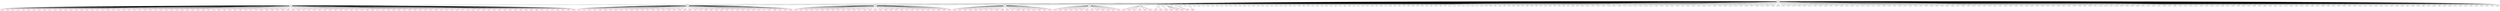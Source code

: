 graph {
n0;
n1;
n2;
n3;
n4;
n5;
n6;
n7;
n8;
n9;
n10;
n11;
n12;
n13;
n14;
n15;
n16;
n17;
n18;
n19;
n20;
n21;
n22;
n23;
n24;
n25;
n26;
n27;
n28;
n29;
n30;
n31;
n32;
n33;
n34;
n35;
n36;
n37;
n38;
n39;
n40;
n41;
n42;
n43;
n44;
n45;
n46;
n47;
n48;
n49;
n50;
n51;
n52;
n53;
n54;
n55;
n56;
n57;
n58;
n59;
n60;
n61;
n62;
n63;
n64;
n65;
n66;
n67;
n68;
n69;
n70;
n71;
n72;
n73;
n74;
n75;
n76;
n77;
n78;
n79;
n80;
n81;
n82;
n83;
n84;
n85;
n86;
n87;
n88;
n89;
n90;
n91;
n92;
n93;
n94;
n95;
n96;
n97;
n98;
n99;
n100;
n101;
n102;
n103;
n104;
n105;
n106;
n107;
n108;
n109;
n110;
n111;
n112;
n113;
n114;
n115;
n116;
n117;
n118;
n119;
n120;
n121;
n122;
n123;
n124;
n125;
n126;
n127;
n128;
n129;
n130;
n131;
n132;
n133;
n134;
n135;
n136;
n137;
n138;
n139;
n140;
n141;
n142;
n143;
n144;
n145;
n146;
n147;
n148;
n149;
n150;
n151;
n152;
n153;
n154;
n155;
n156;
n157;
n158;
n159;
n160;
n161;
n162;
n163;
n164;
n165;
n166;
n167;
n168;
n169;
n170;
n171;
n172;
n173;
n174;
n175;
n176;
n177;
n178;
n179;
n180;
n181;
n182;
n183;
n184;
n185;
n186;
n187;
n188;
n189;
n190;
n191;
n192;
n193;
n194;
n195;
n196;
n197;
n198;
n199;
n200;
n201;
n202;
n203;
n204;
n205;
n206;
n207;
n208;
n209;
n210;
n211;
n212;
n213;
n214;
n215;
n216;
n217;
n218;
n219;
n220;
n221;
n222;
n223;
n224;
n225;
n226;
n227;
n228;
n229;
n230;
n231;
n232;
n233;
n234;
n235;
n236;
n237;
n238;
n239;
n240;
n241;
n242;
n243;
n244;
n245;
n246;
n247;
n248;
n249;
n250;
n251;
n252;
n253;
n254;
n255;
n256;
n257;
n258;
n259;
n260;
n261;
n262;
n263;
n264;
n265;
n266;
n267;
n268;
n269;
n270;
n271;
n272;
n273;
n274;
n275;
n276;
n277;
n278;
n279;
n280;
n281;
n282;
n283;
n284;
n285;
n286;
n287;
n288;
n289;
n290;
n291;
n292;
n293;
n294;
n295;
n296;
n297;
n298;
n299;
n300;
n301;
n302;
n303;
n304;
n305;
n306;
n307;
n308;
n309;
n310;
n311;
n312;
n313;
n314;
n315;
n316;
n317;
n318;
n319;
n320;
n321;
n322;
n323;
n324;
n325;
n326;
n327;
n328;
n329;
n330;
n331;
n332;
n333;
n334;
n335;
n336;
n337;
n338;
n339;
n340;
n341;
n342;
n343;
n344;
n345;
n346;
n347;
n348;
n349;
n350;
n351;
n352;
n353;
n354;
n355;
n356;
n357;
n358;
n359;
n360;
n361;
n362;
n363;
n364;
n365;
n366;
n367;
n368;
n369;
n370;
n371;
n372;
n373;
n374;
n375;
n376;
n377;
n378;
n379;
n380;
n381;
n382;
n383;
n384;
n385;
n386;
n387;
n388;
n389;
n390;
n391;
n392;
n393;
n394;
n395;
n396;
n397;
n398;
n399;
n400;
n401;
n402;
n403;
n404;
n405;
n406;
n407;
n408;
n409;
n410;
n411;
n412;
n413;
n414;
n415;
n416;
n417;
n418;
n419;
n420;
n421;
n422;
n423;
n424;
n425;
n426;
n427;
n428;
n429;
n430;
n431;
n432;
n433;
n434;
n435;
n436;
n437;
n438;
n439;
n440;
n441;
n442;
n443;
n444;
n445;
n446;
n447;
n448;
n449;
n450;
n451;
n452;
n453;
n454;
n455;
n456;
n457;
n458;
n459;
n460;
n461;
n462;
n463;
n464;
n465;
n466;
n467;
n468;
n469;
n470;
n471;
n472;
n473;
n474;
n475;
n476;
n477;
n478;
n479;
n480;
n481;
n482;
n483;
n484;
n485;
n486;
n487;
n488;
n489;
n490;
n491;
n492;
n493;
n494;
n495;
n496;
n497;
n498;
n499;
n0 -- n346;
n0 -- n56;
n0 -- n497;
n0 -- n258;
n0 -- n57;
n0 -- n359;
n0 -- n171;
n0 -- n37;
n0 -- n216;
n0 -- n342;
n0 -- n449;
n0 -- n250;
n0 -- n48;
n0 -- n353;
n0 -- n26;
n0 -- n139;
n0 -- n33;
n0 -- n51;
n0 -- n118;
n0 -- n291;
n0 -- n157;
n0 -- n62;
n0 -- n197;
n0 -- n17;
n0 -- n165;
n0 -- n358;
n0 -- n30;
n0 -- n27;
n0 -- n308;
n0 -- n60;
n0 -- n10;
n0 -- n315;
n0 -- n29;
n0 -- n316;
n0 -- n138;
n0 -- n283;
n0 -- n6;
n0 -- n11;
n0 -- n446;
n0 -- n187;
n0 -- n178;
n0 -- n92;
n0 -- n13;
n0 -- n419;
n0 -- n348;
n0 -- n198;
n0 -- n200;
n0 -- n491;
n0 -- n371;
n0 -- n326;
n0 -- n431;
n0 -- n181;
n0 -- n267;
n0 -- n91;
n0 -- n66;
n0 -- n54;
n0 -- n204;
n0 -- n207;
n0 -- n39;
n0 -- n31;
n0 -- n107;
n0 -- n362;
n0 -- n114;
n0 -- n75;
n0 -- n493;
n0 -- n63;
n0 -- n53;
n0 -- n76;
n0 -- n336;
n0 -- n106;
n0 -- n112;
n0 -- n302;
n0 -- n108;
n0 -- n228;
n0 -- n457;
n0 -- n43;
n0 -- n16;
n0 -- n150;
n0 -- n287;
n0 -- n234;
n0 -- n174;
n0 -- n41;
n0 -- n177;
n0 -- n25;
n0 -- n50;
n0 -- n5;
n0 -- n81;
n0 -- n18;
n0 -- n208;
n0 -- n465;
n0 -- n21;
n0 -- n367;
n0 -- n71;
n0 -- n229;
n0 -- n475;
n0 -- n99;
n0 -- n67;
n0 -- n20;
n0 -- n275;
n0 -- n241;
n0 -- n35;
n0 -- n84;
n0 -- n87;
n0 -- n74;
n0 -- n96;
n0 -- n317;
n0 -- n159;
n0 -- n24;
n0 -- n456;
n0 -- n286;
n0 -- n418;
n0 -- n443;
n0 -- n382;
n0 -- n9;
n0 -- n167;
n0 -- n237;
n0 -- n469;
n0 -- n86;
n0 -- n392;
n0 -- n482;
n0 -- n137;
n0 -- n3;
n0 -- n153;
n0 -- n135;
n0 -- n12;
n0 -- n90;
n0 -- n98;
n0 -- n7;
n0 -- n141;
n0 -- n36;
n0 -- n215;
n0 -- n210;
n0 -- n381;
n0 -- n246;
n0 -- n136;
n0 -- n140;
n0 -- n72;
n0 -- n451;
n0 -- n65;
n0 -- n145;
n0 -- n64;
n0 -- n479;
n0 -- n70;
n0 -- n395;
n0 -- n484;
n0 -- n34;
n0 -- n162;
n0 -- n83;
n0 -- n279;
n0 -- n94;
n0 -- n168;
n0 -- n307;
n0 -- n453;
n0 -- n100;
n0 -- n97;
n0 -- n73;
n0 -- n1;
n0 -- n272;
n0 -- n8;
n0 -- n45;
n0 -- n306;
n0 -- n232;
n0 -- n19;
n0 -- n147;
n0 -- n158;
n0 -- n148;
n0 -- n113;
n0 -- n89;
n0 -- n180;
n0 -- n128;
n0 -- n199;
n0 -- n52;
n0 -- n334;
n0 -- n426;
n0 -- n14;
n0 -- n254;
n0 -- n77;
n0 -- n117;
n0 -- n142;
n0 -- n47;
n0 -- n405;
n0 -- n38;
n0 -- n373;
n0 -- n101;
n0 -- n156;
n0 -- n230;
n0 -- n80;
n0 -- n173;
n0 -- n154;
n0 -- n152;
n0 -- n190;
n0 -- n2;
n0 -- n102;
n0 -- n191;
n0 -- n414;
n0 -- n387;
n0 -- n391;
n0 -- n233;
n0 -- n454;
n0 -- n4;
n0 -- n28;
n0 -- n111;
n0 -- n209;
n0 -- n415;
n0 -- n227;
n0 -- n206;
n0 -- n44;
n0 -- n131;
n0 -- n252;
n0 -- n69;
n0 -- n22;
n0 -- n132;
n0 -- n120;
n0 -- n277;
n0 -- n398;
n0 -- n285;
n0 -- n68;
n0 -- n42;
n0 -- n310;
n0 -- n458;
n0 -- n269;
n0 -- n256;
n0 -- n499;
n0 -- n40;
n0 -- n55;
n0 -- n400;
n0 -- n93;
n0 -- n119;
n0 -- n95;
n0 -- n401;
n0 -- n59;
n0 -- n134;
n0 -- n104;
n0 -- n360;
n0 -- n149;
n0 -- n318;
n0 -- n82;
n0 -- n195;
n0 -- n417;
n0 -- n236;
n0 -- n213;
n0 -- n222;
n0 -- n46;
n0 -- n121;
n0 -- n61;
n0 -- n471;
n0 -- n32;
n0 -- n192;
n0 -- n79;
n0 -- n357;
n0 -- n406;
n0 -- n78;
n0 -- n160;
n0 -- n281;
n0 -- n467;
n0 -- n49;
n0 -- n146;
n0 -- n293;
n0 -- n58;
n0 -- n116;
n0 -- n324;
n0 -- n404;
n0 -- n103;
n0 -- n15;
n0 -- n271;
n0 -- n143;
n0 -- n151;
n0 -- n203;
n0 -- n23;
n0 -- n88;
n0 -- n163;
n0 -- n85;
n0 -- n144;
n1 -- n329;
n1 -- n0;
n1 -- n217;
n1 -- n369;
n1 -- n292;
n1 -- n463;
n1 -- n368;
n1 -- n245;
n1 -- n264;
n1 -- n202;
n1 -- n442;
n1 -- n226;
n1 -- n166;
n1 -- n450;
n1 -- n268;
n1 -- n372;
n1 -- n294;
n1 -- n240;
n1 -- n408;
n1 -- n109;
n1 -- n390;
n1 -- n124;
n1 -- n172;
n1 -- n481;
n1 -- n212;
n1 -- n355;
n1 -- n262;
n1 -- n127;
n1 -- n323;
n1 -- n472;
n1 -- n220;
n1 -- n249;
n1 -- n380;
n1 -- n225;
n1 -- n179;
n1 -- n270;
n1 -- n122;
n1 -- n483;
n1 -- n155;
n1 -- n320;
n1 -- n265;
n1 -- n437;
n1 -- n289;
n1 -- n321;
n1 -- n296;
n1 -- n211;
n1 -- n304;
n1 -- n311;
n1 -- n105;
n1 -- n314;
n1 -- n322;
n1 -- n436;
n1 -- n278;
n1 -- n341;
n1 -- n397;
n1 -- n432;
n1 -- n447;
n1 -- n376;
n1 -- n295;
n1 -- n129;
n1 -- n445;
n1 -- n393;
n1 -- n224;
n1 -- n344;
n1 -- n468;
n1 -- n440;
n1 -- n383;
n1 -- n242;
n1 -- n410;
n1 -- n130;
n1 -- n441;
n1 -- n205;
n1 -- n263;
n1 -- n110;
n1 -- n433;
n1 -- n466;
n1 -- n193;
n1 -- n235;
n1 -- n312;
n1 -- n385;
n1 -- n164;
n1 -- n480;
n1 -- n413;
n1 -- n273;
n1 -- n115;
n1 -- n407;
n1 -- n161;
n1 -- n257;
n1 -- n473;
n1 -- n221;
n1 -- n470;
n1 -- n388;
n1 -- n444;
n1 -- n133;
n1 -- n244;
n1 -- n460;
n1 -- n126;
n1 -- n379;
n1 -- n425;
n1 -- n351;
n1 -- n290;
n1 -- n125;
n1 -- n282;
n1 -- n429;
n1 -- n189;
n1 -- n251;
n1 -- n218;
n1 -- n490;
n1 -- n170;
n1 -- n123;
n2 -- n188;
n2 -- n492;
n2 -- n219;
n2 -- n201;
n2 -- n0;
n2 -- n424;
n2 -- n394;
n2 -- n366;
n2 -- n261;
n2 -- n239;
n2 -- n487;
n2 -- n238;
n2 -- n476;
n2 -- n333;
n2 -- n477;
n2 -- n186;
n2 -- n488;
n2 -- n378;
n2 -- n459;
n2 -- n409;
n2 -- n196;
n2 -- n386;
n2 -- n259;
n2 -- n247;
n2 -- n297;
n2 -- n421;
n2 -- n338;
n2 -- n183;
n2 -- n182;
n2 -- n243;
n2 -- n448;
n2 -- n498;
n2 -- n175;
n2 -- n176;
n2 -- n299;
n2 -- n231;
n2 -- n430;
n2 -- n495;
n2 -- n375;
n2 -- n339;
n2 -- n389;
n2 -- n420;
n3 -- n416;
n3 -- n345;
n3 -- n331;
n3 -- n0;
n3 -- n169;
n3 -- n305;
n3 -- n319;
n3 -- n300;
n3 -- n303;
n3 -- n356;
n3 -- n253;
n3 -- n349;
n3 -- n327;
n3 -- n489;
n3 -- n496;
n3 -- n411;
n3 -- n335;
n3 -- n276;
n3 -- n423;
n3 -- n298;
n3 -- n474;
n3 -- n486;
n3 -- n280;
n3 -- n325;
n3 -- n384;
n3 -- n194;
n3 -- n185;
n3 -- n370;
n3 -- n412;
n3 -- n478;
n3 -- n330;
n4 -- n288;
n4 -- n403;
n4 -- n301;
n4 -- n0;
n4 -- n402;
n4 -- n255;
n4 -- n439;
n4 -- n248;
n4 -- n340;
n4 -- n364;
n4 -- n485;
n4 -- n260;
n4 -- n184;
n4 -- n377;
n4 -- n337;
n4 -- n350;
n4 -- n313;
n4 -- n396;
n4 -- n435;
n4 -- n461;
n5 -- n274;
n5 -- n455;
n5 -- n0;
n5 -- n365;
n5 -- n361;
n5 -- n354;
n5 -- n464;
n5 -- n284;
n5 -- n328;
n5 -- n428;
n5 -- n347;
n5 -- n399;
n5 -- n309;
n5 -- n332;
n6 -- n374;
n6 -- n223;
n6 -- n0;
n6 -- n452;
n6 -- n214;
n6 -- n462;
n6 -- n422;
n7 -- n0;
n7 -- n343;
n7 -- n427;
n8 -- n266;
n8 -- n0;
n9 -- n352;
n9 -- n0;
n9 -- n363;
n9 -- n434;
n10 -- n0;
n11 -- n0;
n11 -- n438;
n12 -- n0;
n13 -- n0;
n14 -- n0;
n14 -- n494;
n15 -- n0;
n16 -- n0;
n17 -- n0;
n18 -- n0;
n19 -- n0;
n20 -- n0;
n21 -- n0;
n22 -- n0;
n23 -- n0;
n24 -- n0;
n25 -- n0;
n26 -- n0;
n27 -- n0;
n28 -- n0;
n29 -- n0;
n30 -- n0;
n31 -- n0;
n32 -- n0;
n33 -- n0;
n34 -- n0;
n35 -- n0;
n36 -- n0;
n37 -- n0;
n38 -- n0;
n39 -- n0;
n40 -- n0;
n41 -- n0;
n42 -- n0;
n43 -- n0;
n44 -- n0;
n45 -- n0;
n46 -- n0;
n47 -- n0;
n48 -- n0;
n49 -- n0;
n50 -- n0;
n51 -- n0;
n52 -- n0;
n53 -- n0;
n54 -- n0;
n55 -- n0;
n56 -- n0;
n57 -- n0;
n58 -- n0;
n59 -- n0;
n60 -- n0;
n61 -- n0;
n62 -- n0;
n63 -- n0;
n64 -- n0;
n65 -- n0;
n66 -- n0;
n67 -- n0;
n68 -- n0;
n69 -- n0;
n70 -- n0;
n71 -- n0;
n72 -- n0;
n73 -- n0;
n74 -- n0;
n75 -- n0;
n76 -- n0;
n77 -- n0;
n78 -- n0;
n79 -- n0;
n80 -- n0;
n81 -- n0;
n82 -- n0;
n83 -- n0;
n84 -- n0;
n85 -- n0;
n86 -- n0;
n87 -- n0;
n88 -- n0;
n89 -- n0;
n90 -- n0;
n91 -- n0;
n92 -- n0;
n93 -- n0;
n94 -- n0;
n95 -- n0;
n96 -- n0;
n97 -- n0;
n98 -- n0;
n99 -- n0;
n100 -- n0;
n101 -- n0;
n102 -- n0;
n103 -- n0;
n104 -- n0;
n105 -- n1;
n106 -- n0;
n107 -- n0;
n108 -- n0;
n109 -- n1;
n110 -- n1;
n111 -- n0;
n112 -- n0;
n113 -- n0;
n114 -- n0;
n115 -- n1;
n116 -- n0;
n117 -- n0;
n118 -- n0;
n119 -- n0;
n120 -- n0;
n121 -- n0;
n122 -- n1;
n123 -- n1;
n124 -- n1;
n125 -- n1;
n126 -- n1;
n127 -- n1;
n128 -- n0;
n129 -- n1;
n130 -- n1;
n131 -- n0;
n132 -- n0;
n133 -- n1;
n134 -- n0;
n135 -- n0;
n136 -- n0;
n137 -- n0;
n138 -- n0;
n139 -- n0;
n140 -- n0;
n141 -- n0;
n142 -- n0;
n143 -- n0;
n144 -- n0;
n145 -- n0;
n146 -- n0;
n147 -- n0;
n148 -- n0;
n149 -- n0;
n150 -- n0;
n151 -- n0;
n152 -- n0;
n153 -- n0;
n154 -- n0;
n155 -- n1;
n156 -- n0;
n157 -- n0;
n158 -- n0;
n159 -- n0;
n160 -- n0;
n161 -- n1;
n162 -- n0;
n163 -- n0;
n164 -- n1;
n165 -- n0;
n166 -- n1;
n167 -- n0;
n168 -- n0;
n169 -- n3;
n170 -- n1;
n171 -- n0;
n172 -- n1;
n173 -- n0;
n174 -- n0;
n175 -- n2;
n176 -- n2;
n177 -- n0;
n178 -- n0;
n179 -- n1;
n180 -- n0;
n181 -- n0;
n182 -- n2;
n183 -- n2;
n184 -- n4;
n185 -- n3;
n186 -- n2;
n187 -- n0;
n188 -- n2;
n189 -- n1;
n190 -- n0;
n191 -- n0;
n192 -- n0;
n193 -- n1;
n194 -- n3;
n195 -- n0;
n196 -- n2;
n197 -- n0;
n198 -- n0;
n199 -- n0;
n200 -- n0;
n201 -- n2;
n202 -- n1;
n203 -- n0;
n204 -- n0;
n205 -- n1;
n206 -- n0;
n207 -- n0;
n208 -- n0;
n209 -- n0;
n210 -- n0;
n211 -- n1;
n212 -- n1;
n213 -- n0;
n214 -- n6;
n215 -- n0;
n216 -- n0;
n217 -- n1;
n218 -- n1;
n219 -- n2;
n220 -- n1;
n221 -- n1;
n222 -- n0;
n223 -- n6;
n224 -- n1;
n225 -- n1;
n226 -- n1;
n227 -- n0;
n228 -- n0;
n229 -- n0;
n230 -- n0;
n231 -- n2;
n232 -- n0;
n233 -- n0;
n234 -- n0;
n235 -- n1;
n236 -- n0;
n237 -- n0;
n238 -- n2;
n239 -- n2;
n240 -- n1;
n241 -- n0;
n242 -- n1;
n243 -- n2;
n244 -- n1;
n245 -- n1;
n246 -- n0;
n247 -- n2;
n248 -- n4;
n249 -- n1;
n250 -- n0;
n251 -- n1;
n252 -- n0;
n253 -- n3;
n254 -- n0;
n255 -- n4;
n256 -- n0;
n257 -- n1;
n258 -- n0;
n259 -- n2;
n260 -- n4;
n261 -- n2;
n262 -- n1;
n263 -- n1;
n264 -- n1;
n265 -- n1;
n266 -- n8;
n267 -- n0;
n268 -- n1;
n269 -- n0;
n270 -- n1;
n271 -- n0;
n272 -- n0;
n273 -- n1;
n274 -- n5;
n275 -- n0;
n276 -- n3;
n277 -- n0;
n278 -- n1;
n279 -- n0;
n280 -- n3;
n281 -- n0;
n282 -- n1;
n283 -- n0;
n284 -- n5;
n285 -- n0;
n286 -- n0;
n287 -- n0;
n288 -- n4;
n289 -- n1;
n290 -- n1;
n291 -- n0;
n292 -- n1;
n293 -- n0;
n294 -- n1;
n295 -- n1;
n296 -- n1;
n297 -- n2;
n298 -- n3;
n299 -- n2;
n300 -- n3;
n301 -- n4;
n302 -- n0;
n303 -- n3;
n304 -- n1;
n305 -- n3;
n306 -- n0;
n307 -- n0;
n308 -- n0;
n309 -- n5;
n310 -- n0;
n311 -- n1;
n312 -- n1;
n313 -- n4;
n314 -- n1;
n315 -- n0;
n316 -- n0;
n317 -- n0;
n318 -- n0;
n319 -- n3;
n320 -- n1;
n321 -- n1;
n322 -- n1;
n323 -- n1;
n324 -- n0;
n325 -- n3;
n326 -- n0;
n327 -- n3;
n328 -- n5;
n329 -- n1;
n330 -- n3;
n331 -- n3;
n332 -- n5;
n333 -- n2;
n334 -- n0;
n335 -- n3;
n336 -- n0;
n337 -- n4;
n338 -- n2;
n339 -- n2;
n340 -- n4;
n341 -- n1;
n342 -- n0;
n343 -- n7;
n344 -- n1;
n345 -- n3;
n346 -- n0;
n347 -- n5;
n348 -- n0;
n349 -- n3;
n350 -- n4;
n351 -- n1;
n352 -- n9;
n353 -- n0;
n354 -- n5;
n355 -- n1;
n356 -- n3;
n357 -- n0;
n358 -- n0;
n359 -- n0;
n360 -- n0;
n361 -- n5;
n362 -- n0;
n363 -- n9;
n364 -- n4;
n365 -- n5;
n366 -- n2;
n367 -- n0;
n368 -- n1;
n369 -- n1;
n370 -- n3;
n371 -- n0;
n372 -- n1;
n373 -- n0;
n374 -- n6;
n375 -- n2;
n376 -- n1;
n377 -- n4;
n378 -- n2;
n379 -- n1;
n380 -- n1;
n381 -- n0;
n382 -- n0;
n383 -- n1;
n384 -- n3;
n385 -- n1;
n386 -- n2;
n387 -- n0;
n388 -- n1;
n389 -- n2;
n390 -- n1;
n391 -- n0;
n392 -- n0;
n393 -- n1;
n394 -- n2;
n395 -- n0;
n396 -- n4;
n397 -- n1;
n398 -- n0;
n399 -- n5;
n400 -- n0;
n401 -- n0;
n402 -- n4;
n403 -- n4;
n404 -- n0;
n405 -- n0;
n406 -- n0;
n407 -- n1;
n408 -- n1;
n409 -- n2;
n410 -- n1;
n411 -- n3;
n412 -- n3;
n413 -- n1;
n414 -- n0;
n415 -- n0;
n416 -- n3;
n417 -- n0;
n418 -- n0;
n419 -- n0;
n420 -- n2;
n421 -- n2;
n422 -- n6;
n423 -- n3;
n424 -- n2;
n425 -- n1;
n426 -- n0;
n427 -- n7;
n428 -- n5;
n429 -- n1;
n430 -- n2;
n431 -- n0;
n432 -- n1;
n433 -- n1;
n434 -- n9;
n435 -- n4;
n436 -- n1;
n437 -- n1;
n438 -- n11;
n439 -- n4;
n440 -- n1;
n441 -- n1;
n442 -- n1;
n443 -- n0;
n444 -- n1;
n445 -- n1;
n446 -- n0;
n447 -- n1;
n448 -- n2;
n449 -- n0;
n450 -- n1;
n451 -- n0;
n452 -- n6;
n453 -- n0;
n454 -- n0;
n455 -- n5;
n456 -- n0;
n457 -- n0;
n458 -- n0;
n459 -- n2;
n460 -- n1;
n461 -- n4;
n462 -- n6;
n463 -- n1;
n464 -- n5;
n465 -- n0;
n466 -- n1;
n467 -- n0;
n468 -- n1;
n469 -- n0;
n470 -- n1;
n471 -- n0;
n472 -- n1;
n473 -- n1;
n474 -- n3;
n475 -- n0;
n476 -- n2;
n477 -- n2;
n478 -- n3;
n479 -- n0;
n480 -- n1;
n481 -- n1;
n482 -- n0;
n483 -- n1;
n484 -- n0;
n485 -- n4;
n486 -- n3;
n487 -- n2;
n488 -- n2;
n489 -- n3;
n490 -- n1;
n491 -- n0;
n492 -- n2;
n493 -- n0;
n494 -- n14;
n495 -- n2;
n496 -- n3;
n497 -- n0;
n498 -- n2;
n499 -- n0;
}
